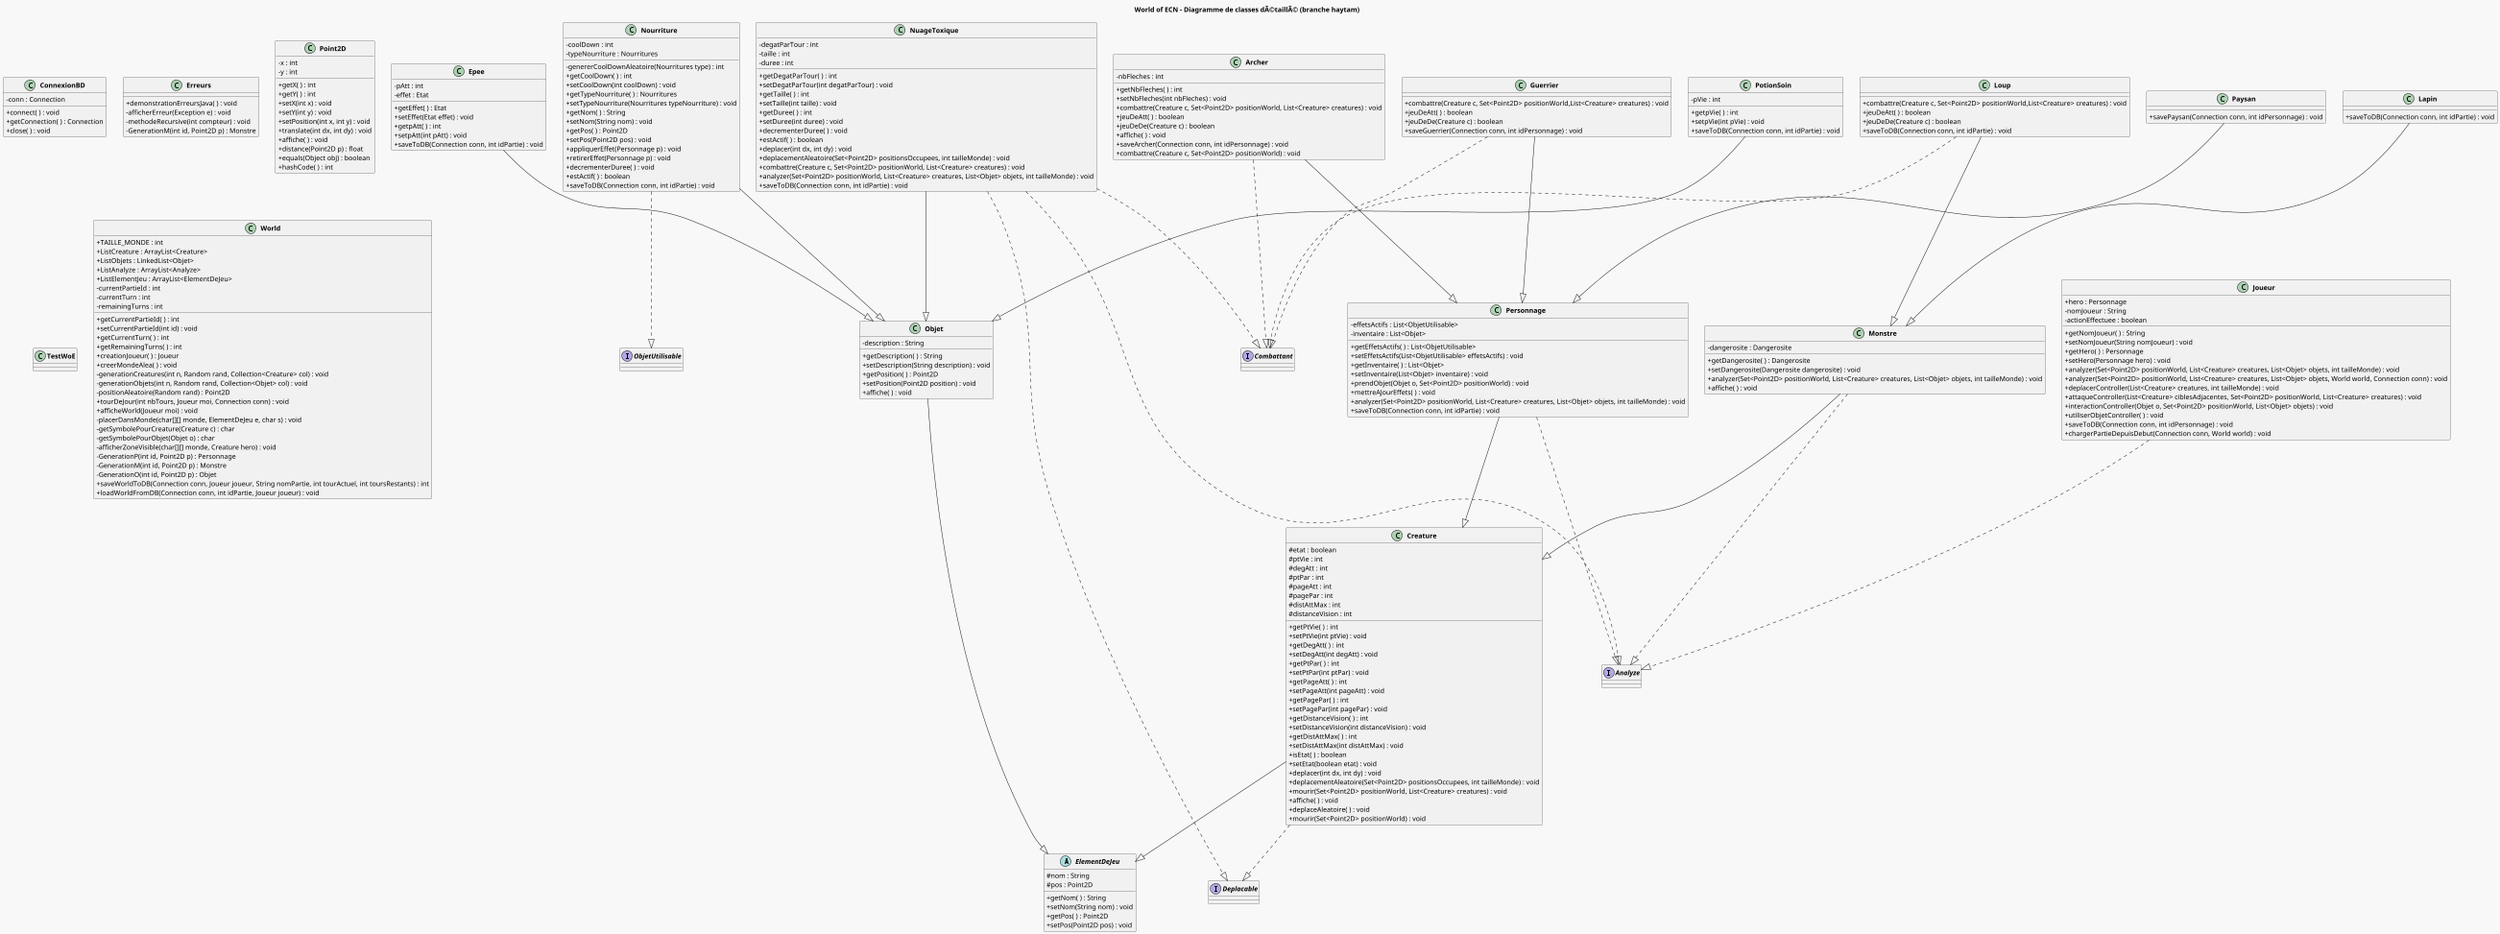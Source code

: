 ﻿@startuml
' --- Taille et qualitÃ© ---
scale max 5000 width
skinparam dpi 50

' --- Style gÃ©nÃ©ral ---
skinparam backgroundColor #f8f8f8
skinparam classAttributeIconSize 0
skinparam classFontStyle bold
skinparam shadowing false
skinparam packageStyle rectangle
skinparam defaultFontName "Consolas"

title World of ECN - Diagramme de classes dÃ©taillÃ© (branche haytam)
interface Analyze {
}

class Archer {
    - nbFleches : int
    + getNbFleches( ) : int
    + setNbFleches(int nbFleches) : void
    + combattre(Creature c, Set<Point2D> positionWorld, List<Creature> creatures) : void
    + jeuDeAtt( ) : boolean
    + jeuDeDe(Creature c) : boolean
    + affiche( ) : void
    + saveArcher(Connection conn, int idPersonnage) : void
    + combattre(Creature c, Set<Point2D> positionWorld) : void
}

Archer --|> Personnage
Archer ..|> Combattant
interface Combattant {
}

class ConnexionBD {
    - conn : Connection
    + connect( ) : void
    + getConnection( ) : Connection
    + close( ) : void
}

class Creature {
    # etat : boolean
    # ptVie : int
    # degAtt : int
    # ptPar : int
    # pageAtt : int
    # pagePar : int
    # distAttMax : int
    # distanceVision : int
    + getPtVie( ) : int
    + setPtVie(int ptVie) : void
    + getDegAtt( ) : int
    + setDegAtt(int degAtt) : void
    + getPtPar( ) : int
    + setPtPar(int ptPar) : void
    + getPageAtt( ) : int
    + setPageAtt(int pageAtt) : void
    + getPagePar( ) : int
    + setPagePar(int pagePar) : void
    + getDistanceVision( ) : int
    + setDistanceVision(int distanceVision) : void
    + getDistAttMax( ) : int
    + setDistAttMax(int distAttMax) : void
    + isEtat( ) : boolean
    + setEtat(boolean etat) : void
    + deplacer(int dx, int dy) : void
    + deplacementAleatoire(Set<Point2D> positionsOccupees, int tailleMonde) : void
    + mourir(Set<Point2D> positionWorld, List<Creature> creatures) : void
    + affiche( ) : void
    + deplaceAleatoire( ) : void
    + mourir(Set<Point2D> positionWorld) : void
}

Creature --|> ElementDeJeu
Creature ..|> Deplacable
interface Deplacable {
}

abstract class ElementDeJeu {
    # nom : String
    # pos : Point2D
    + getNom( ) : String
    + setNom(String nom) : void
    + getPos( ) : Point2D
    + setPos(Point2D pos) : void
}

class Epee {
    - pAtt : int
    - effet : Etat
    + getEffet( ) : Etat
    + setEffet(Etat effet) : void
    + getpAtt( ) : int
    + setpAtt(int pAtt) : void
    + saveToDB(Connection conn, int idPartie) : void
}

Epee --|> Objet
class Erreurs {
    + demonstrationErreursJava( ) : void
    - afficherErreur(Exception e) : void
    - methodeRecursive(int compteur) : void
    - GenerationM(int id, Point2D p) : Monstre
}

class Guerrier {
    + combattre(Creature c, Set<Point2D> positionWorld,List<Creature> creatures) : void
    + jeuDeAtt( ) : boolean
    + jeuDeDe(Creature c) : boolean
    + saveGuerrier(Connection conn, int idPersonnage) : void
}

Guerrier --|> Personnage
Guerrier ..|> Combattant
class Joueur {
    + hero : Personnage
    - nomJoueur : String
    - actionEffectuee : boolean
    + getNomJoueur( ) : String
    + setNomJoueur(String nomJoueur) : void
    + getHero( ) : Personnage
    + setHero(Personnage hero) : void
    + analyzer(Set<Point2D> positionWorld, List<Creature> creatures, List<Objet> objets, int tailleMonde) : void
    + analyzer(Set<Point2D> positionWorld, List<Creature> creatures, List<Objet> objets, World world, Connection conn) : void
    + deplacerController(List<Creature> creatures, int tailleMonde) : void
    + attaqueController(List<Creature> ciblesAdjacentes, Set<Point2D> positionWorld, List<Creature> creatures) : void
    + interactionController(Objet o, Set<Point2D> positionWorld, List<Objet> objets) : void
    + utiliserObjetController( ) : void
    + saveToDB(Connection conn, int idPersonnage) : void
    + chargerPartieDepuisDebut(Connection conn, World world) : void
}

Joueur ..|> Analyze
class Lapin {
    + saveToDB(Connection conn, int idPartie) : void
}

Lapin --|> Monstre
class Loup {
    + combattre(Creature c, Set<Point2D> positionWorld,List<Creature> creatures) : void
    + jeuDeAtt( ) : boolean
    + jeuDeDe(Creature c) : boolean
    + saveToDB(Connection conn, int idPartie) : void
}

Loup --|> Monstre
Loup ..|> Combattant
class Monstre {
    - dangerosite : Dangerosite
    + getDangerosite( ) : Dangerosite
    + setDangerosite(Dangerosite dangerosite) : void
    + analyzer(Set<Point2D> positionWorld, List<Creature> creatures, List<Objet> objets, int tailleMonde) : void
    + affiche( ) : void
}

Monstre --|> Creature
Monstre ..|> Analyze
class Nourriture {
    - coolDown : int
    - typeNourriture : Nourritures
    - genererCoolDownAleatoire(Nourritures type) : int
    + getCoolDown( ) : int
    + setCoolDown(int coolDown) : void
    + getTypeNourriture( ) : Nourritures
    + setTypeNourriture(Nourritures typeNourriture) : void
    + getNom( ) : String
    + setNom(String nom) : void
    + getPos( ) : Point2D
    + setPos(Point2D pos) : void
    + appliquerEffet(Personnage p) : void
    + retirerEffet(Personnage p) : void
    + decrementerDuree( ) : void
    + estActif( ) : boolean
    + saveToDB(Connection conn, int idPartie) : void
}

Nourriture --|> Objet
Nourriture ..|> ObjetUtilisable
class NuageToxique {
    - degatParTour : int
    - taille : int
    - duree : int
    + getDegatParTour( ) : int
    + setDegatParTour(int degatParTour) : void
    + getTaille( ) : int
    + setTaille(int taille) : void
    + getDuree( ) : int
    + setDuree(int duree) : void
    + decrementerDuree( ) : void
    + estActif( ) : boolean
    + deplacer(int dx, int dy) : void
    + deplacementAleatoire(Set<Point2D> positionsOccupees, int tailleMonde) : void
    + combattre(Creature c, Set<Point2D> positionWorld, List<Creature> creatures) : void
    + analyzer(Set<Point2D> positionWorld, List<Creature> creatures, List<Objet> objets, int tailleMonde) : void
    + saveToDB(Connection conn, int idPartie) : void
}

NuageToxique --|> Objet
NuageToxique ..|> Deplacable
NuageToxique ..|> Combattant
NuageToxique ..|> Analyze
class Objet {
    - description : String
    + getDescription( ) : String
    + setDescription(String description) : void
    + getPosition( ) : Point2D
    + setPosition(Point2D position) : void
    + affiche( ) : void
}

Objet --|> ElementDeJeu
interface ObjetUtilisable {
}

class Paysan {
    + savePaysan(Connection conn, int idPersonnage) : void
}

Paysan --|> Personnage
class Personnage {
    - effetsActifs : List<ObjetUtilisable>
    - inventaire : List<Objet>
    + getEffetsActifs( ) : List<ObjetUtilisable>
    + setEffetsActifs(List<ObjetUtilisable> effetsActifs) : void
    + getInventaire( ) : List<Objet>
    + setInventaire(List<Objet> inventaire) : void
    + prendObjet(Objet o, Set<Point2D> positionWorld) : void
    + mettreAJourEffets( ) : void
    + analyzer(Set<Point2D> positionWorld, List<Creature> creatures, List<Objet> objets, int tailleMonde) : void
    + saveToDB(Connection conn, int idPartie) : void
}

Personnage --|> Creature
Personnage ..|> Analyze
class Point2D {
    - x : int
    - y : int
    + getX( ) : int
    + getY( ) : int
    + setX(int x) : void
    + setY(int y) : void
    + setPosition(int x, int y) : void
    + translate(int dx, int dy) : void
    + affiche( ) : void
    + distance(Point2D p) : float
    + equals(Object obj) : boolean
    + hashCode( ) : int
}

class PotionSoin {
    - pVie : int
    + getpVie( ) : int
    + setpVie(int pVie) : void
    + saveToDB(Connection conn, int idPartie) : void
}

PotionSoin --|> Objet
class TestWoE {
}

class World {
    + TAILLE_MONDE : int
    + ListCreature : ArrayList<Creature>
    + ListObjets : LinkedList<Objet>
    + ListAnalyze : ArrayList<Analyze>
    + ListElementJeu : ArrayList<ElementDeJeu>
    - currentPartieId : int
    - currentTurn : int
    - remainingTurns : int
    + getCurrentPartieId( ) : int
    + setCurrentPartieId(int id) : void
    + getCurrentTurn( ) : int
    + getRemainingTurns( ) : int
    + creationJoueur( ) : Joueur
    + creerMondeAlea( ) : void
    - generationCreatures(int n, Random rand, Collection<Creature> col) : void
    - generationObjets(int n, Random rand, Collection<Objet> col) : void
    - positionAleatoire(Random rand) : Point2D
    + tourDeJour(int nbTours, Joueur moi, Connection conn) : void
    + afficheWorld(Joueur moi) : void
    - placerDansMonde(char[][] monde, ElementDeJeu e, char s) : void
    - getSymbolePourCreature(Creature c) : char
    - getSymbolePourObjet(Objet o) : char
    - afficherZoneVisible(char[][] monde, Creature hero) : void
    - GenerationP(int id, Point2D p) : Personnage
    - GenerationM(int id, Point2D p) : Monstre
    - GenerationO(int id, Point2D p) : Objet
    + saveWorldToDB(Connection conn, Joueur joueur, String nomPartie, int tourActuel, int toursRestants) : int
    + loadWorldFromDB(Connection conn, int idPartie, Joueur joueur) : void
}

@enduml
